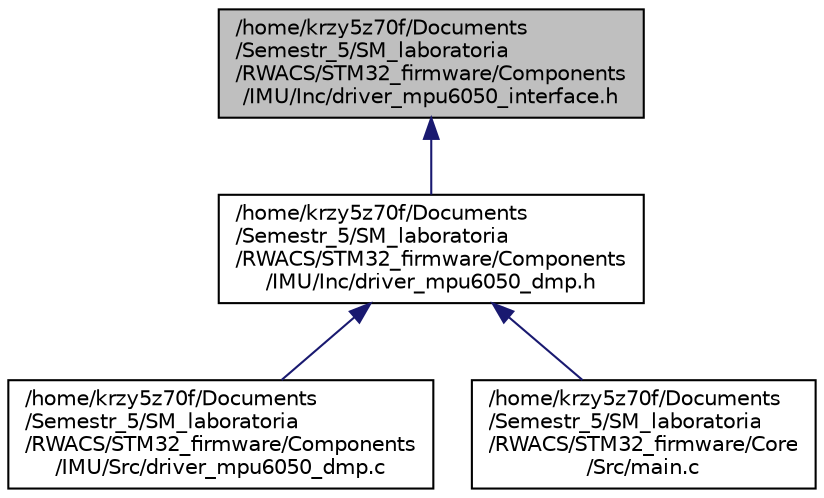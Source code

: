 digraph "/home/krzy5z70f/Documents/Semestr_5/SM_laboratoria/RWACS/STM32_firmware/Components/IMU/Inc/driver_mpu6050_interface.h"
{
 // LATEX_PDF_SIZE
  edge [fontname="Helvetica",fontsize="10",labelfontname="Helvetica",labelfontsize="10"];
  node [fontname="Helvetica",fontsize="10",shape=record];
  Node1 [label="/home/krzy5z70f/Documents\l/Semestr_5/SM_laboratoria\l/RWACS/STM32_firmware/Components\l/IMU/Inc/driver_mpu6050_interface.h",height=0.2,width=0.4,color="black", fillcolor="grey75", style="filled", fontcolor="black",tooltip="driver mpu6050 interface header file"];
  Node1 -> Node2 [dir="back",color="midnightblue",fontsize="10",style="solid",fontname="Helvetica"];
  Node2 [label="/home/krzy5z70f/Documents\l/Semestr_5/SM_laboratoria\l/RWACS/STM32_firmware/Components\l/IMU/Inc/driver_mpu6050_dmp.h",height=0.2,width=0.4,color="black", fillcolor="white", style="filled",URL="$driver__mpu6050__dmp_8h.html",tooltip="driver mpu6050 dmp header file"];
  Node2 -> Node3 [dir="back",color="midnightblue",fontsize="10",style="solid",fontname="Helvetica"];
  Node3 [label="/home/krzy5z70f/Documents\l/Semestr_5/SM_laboratoria\l/RWACS/STM32_firmware/Components\l/IMU/Src/driver_mpu6050_dmp.c",height=0.2,width=0.4,color="black", fillcolor="white", style="filled",URL="$driver__mpu6050__dmp_8c.html",tooltip="driver mpu6050 dmp source file"];
  Node2 -> Node4 [dir="back",color="midnightblue",fontsize="10",style="solid",fontname="Helvetica"];
  Node4 [label="/home/krzy5z70f/Documents\l/Semestr_5/SM_laboratoria\l/RWACS/STM32_firmware/Core\l/Src/main.c",height=0.2,width=0.4,color="black", fillcolor="white", style="filled",URL="$main_8c.html",tooltip=": Main program body"];
}
